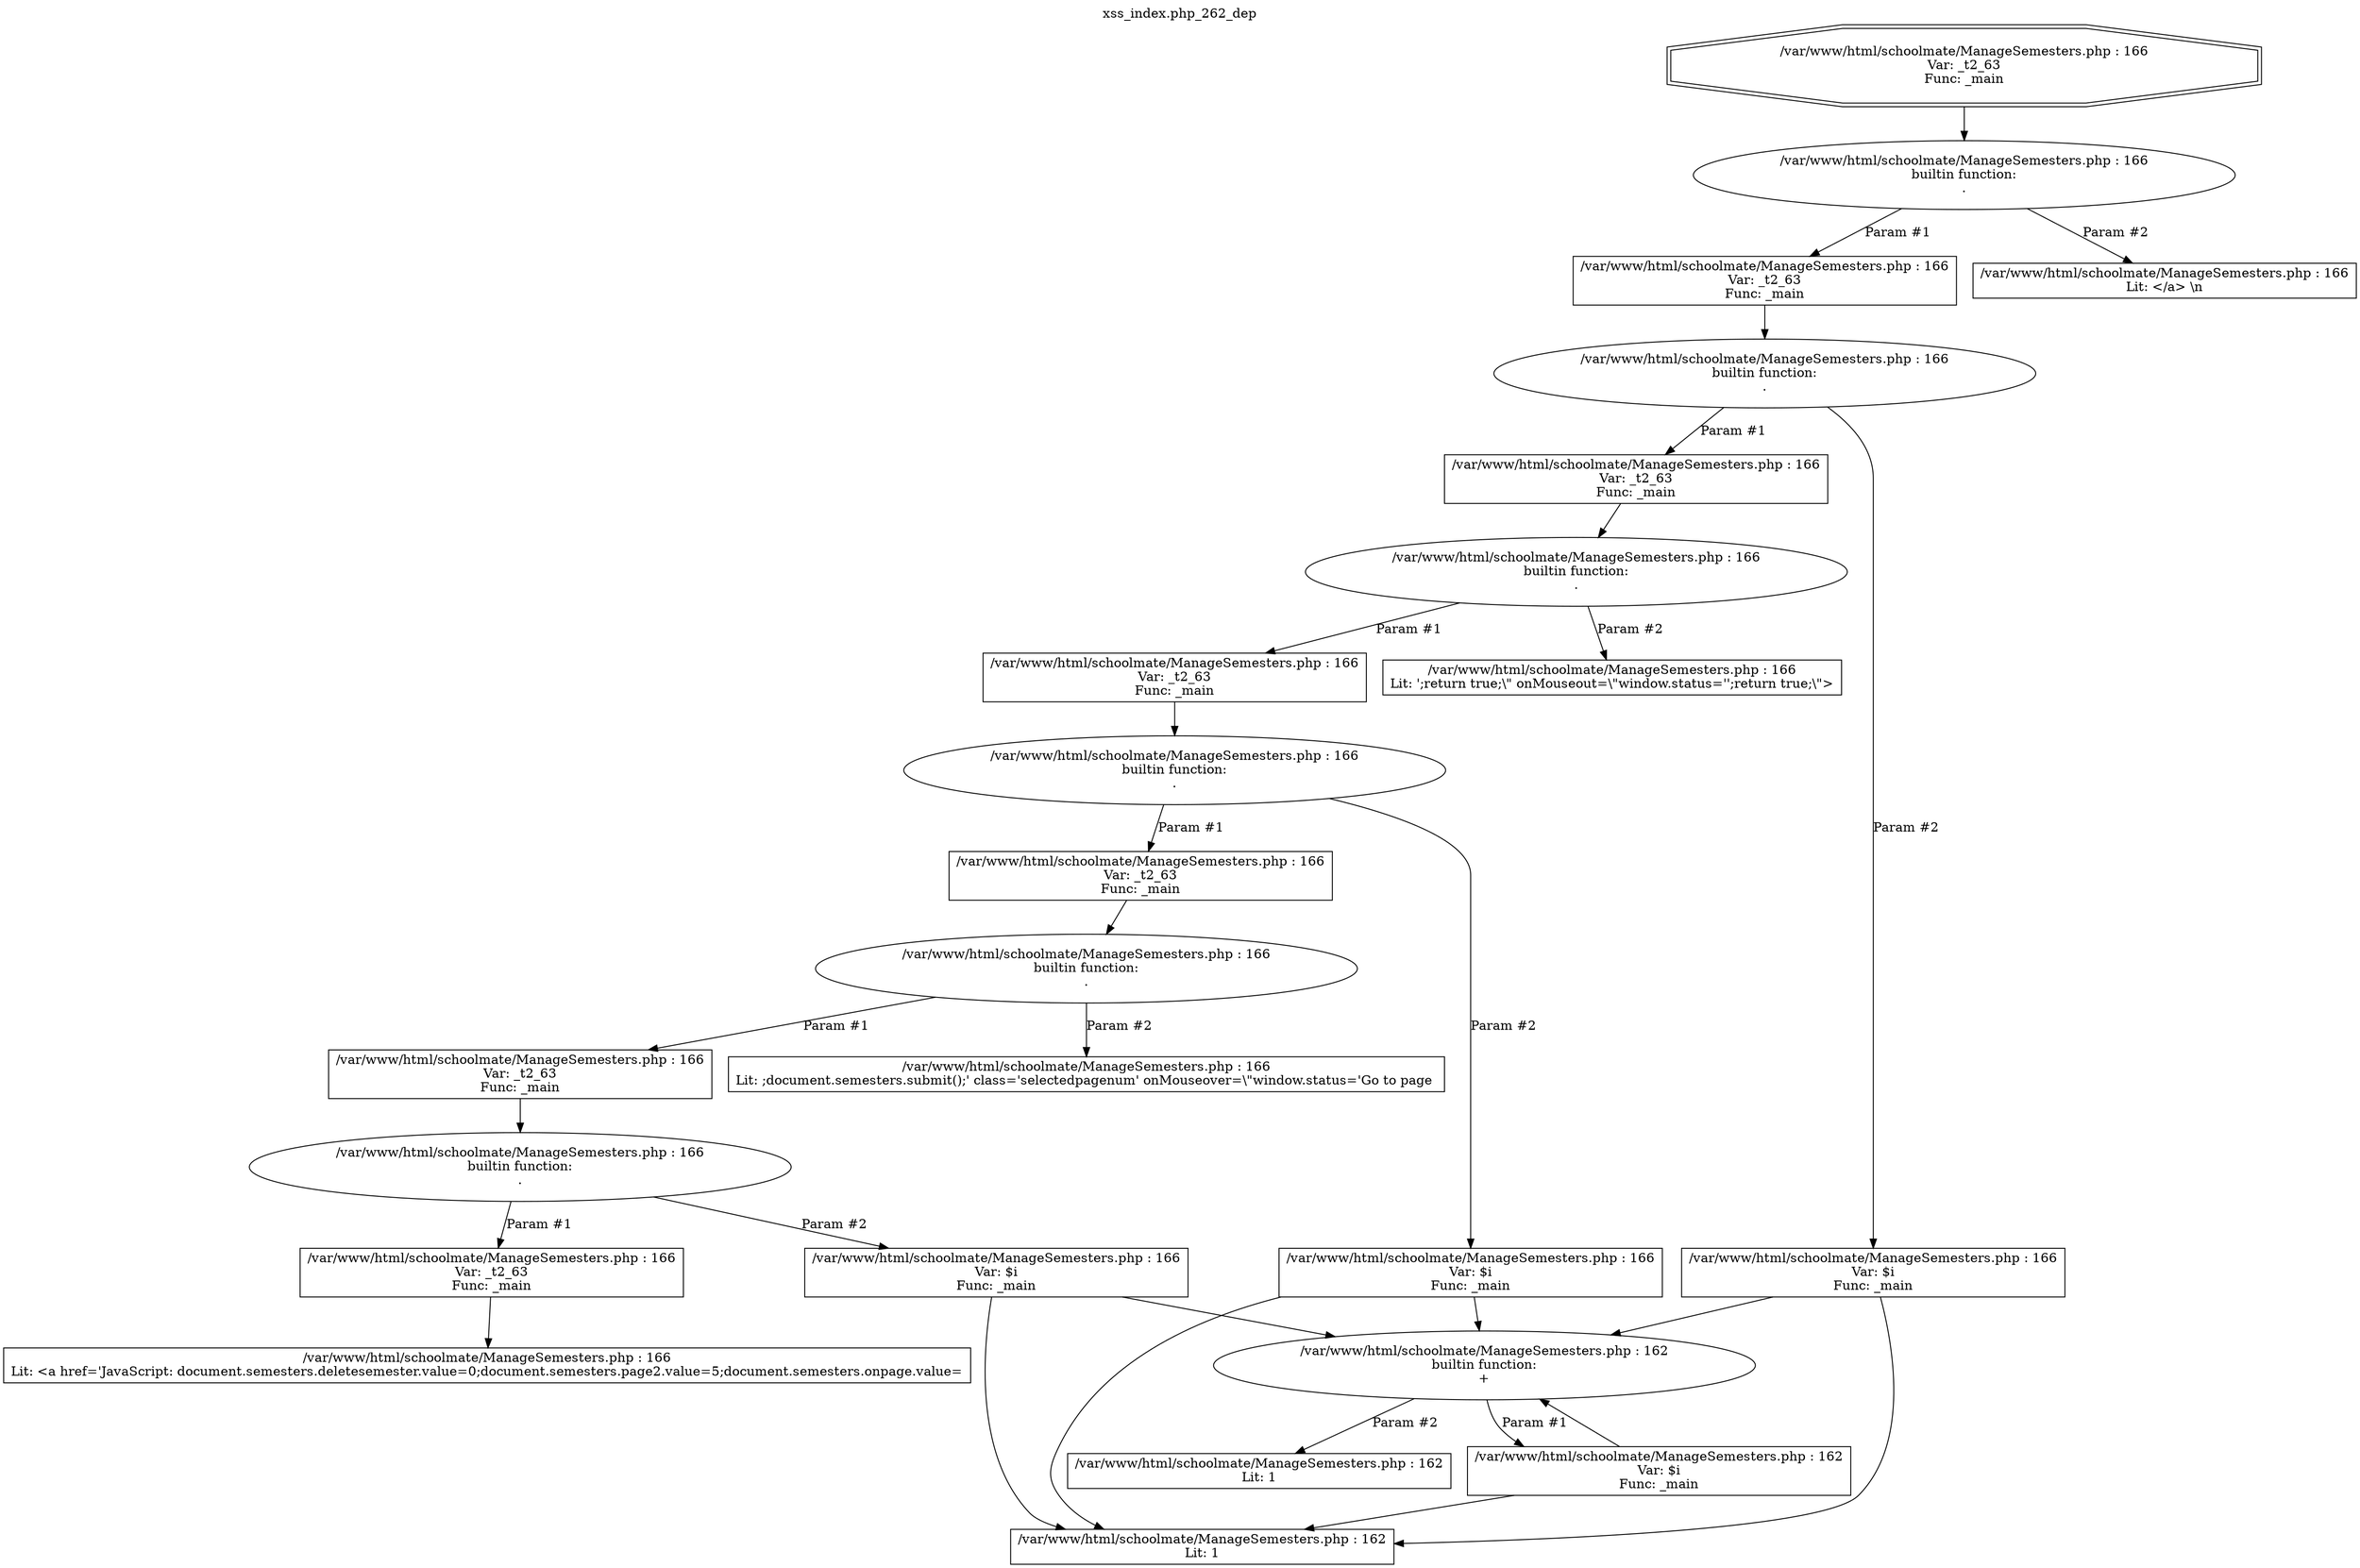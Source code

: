 digraph cfg {
  label="xss_index.php_262_dep";
  labelloc=t;
  n1 [shape=doubleoctagon, label="/var/www/html/schoolmate/ManageSemesters.php : 166\nVar: _t2_63\nFunc: _main\n"];
  n2 [shape=ellipse, label="/var/www/html/schoolmate/ManageSemesters.php : 166\nbuiltin function:\n.\n"];
  n3 [shape=box, label="/var/www/html/schoolmate/ManageSemesters.php : 166\nVar: _t2_63\nFunc: _main\n"];
  n4 [shape=ellipse, label="/var/www/html/schoolmate/ManageSemesters.php : 166\nbuiltin function:\n.\n"];
  n5 [shape=box, label="/var/www/html/schoolmate/ManageSemesters.php : 166\nVar: _t2_63\nFunc: _main\n"];
  n6 [shape=ellipse, label="/var/www/html/schoolmate/ManageSemesters.php : 166\nbuiltin function:\n.\n"];
  n7 [shape=box, label="/var/www/html/schoolmate/ManageSemesters.php : 166\nVar: _t2_63\nFunc: _main\n"];
  n8 [shape=ellipse, label="/var/www/html/schoolmate/ManageSemesters.php : 166\nbuiltin function:\n.\n"];
  n9 [shape=box, label="/var/www/html/schoolmate/ManageSemesters.php : 166\nVar: _t2_63\nFunc: _main\n"];
  n10 [shape=ellipse, label="/var/www/html/schoolmate/ManageSemesters.php : 166\nbuiltin function:\n.\n"];
  n11 [shape=box, label="/var/www/html/schoolmate/ManageSemesters.php : 166\nVar: _t2_63\nFunc: _main\n"];
  n12 [shape=ellipse, label="/var/www/html/schoolmate/ManageSemesters.php : 166\nbuiltin function:\n.\n"];
  n13 [shape=box, label="/var/www/html/schoolmate/ManageSemesters.php : 166\nVar: _t2_63\nFunc: _main\n"];
  n14 [shape=box, label="/var/www/html/schoolmate/ManageSemesters.php : 166\nLit: <a href='JavaScript: document.semesters.deletesemester.value=0;document.semesters.page2.value=5;document.semesters.onpage.value=\n"];
  n15 [shape=box, label="/var/www/html/schoolmate/ManageSemesters.php : 166\nVar: $i\nFunc: _main\n"];
  n16 [shape=ellipse, label="/var/www/html/schoolmate/ManageSemesters.php : 162\nbuiltin function:\n+\n"];
  n17 [shape=box, label="/var/www/html/schoolmate/ManageSemesters.php : 162\nVar: $i\nFunc: _main\n"];
  n18 [shape=box, label="/var/www/html/schoolmate/ManageSemesters.php : 162\nLit: 1\n"];
  n19 [shape=box, label="/var/www/html/schoolmate/ManageSemesters.php : 162\nLit: 1\n"];
  n20 [shape=box, label="/var/www/html/schoolmate/ManageSemesters.php : 166\nLit: ;document.semesters.submit();' class='selectedpagenum' onMouseover=\\\"window.status='Go to page \n"];
  n21 [shape=box, label="/var/www/html/schoolmate/ManageSemesters.php : 166\nVar: $i\nFunc: _main\n"];
  n22 [shape=box, label="/var/www/html/schoolmate/ManageSemesters.php : 166\nLit: ';return true;\\\" onMouseout=\\\"window.status='';return true;\\\">\n"];
  n23 [shape=box, label="/var/www/html/schoolmate/ManageSemesters.php : 166\nVar: $i\nFunc: _main\n"];
  n24 [shape=box, label="/var/www/html/schoolmate/ManageSemesters.php : 166\nLit: </a>&nbsp;\\n\n"];
  n1 -> n2;
  n3 -> n4;
  n5 -> n6;
  n7 -> n8;
  n9 -> n10;
  n11 -> n12;
  n13 -> n14;
  n12 -> n13[label="Param #1"];
  n12 -> n15[label="Param #2"];
  n15 -> n16;
  n15 -> n18;
  n17 -> n16;
  n17 -> n18;
  n16 -> n17[label="Param #1"];
  n16 -> n19[label="Param #2"];
  n10 -> n11[label="Param #1"];
  n10 -> n20[label="Param #2"];
  n8 -> n9[label="Param #1"];
  n8 -> n21[label="Param #2"];
  n21 -> n16;
  n21 -> n18;
  n6 -> n7[label="Param #1"];
  n6 -> n22[label="Param #2"];
  n4 -> n5[label="Param #1"];
  n4 -> n23[label="Param #2"];
  n23 -> n16;
  n23 -> n18;
  n2 -> n3[label="Param #1"];
  n2 -> n24[label="Param #2"];
}
